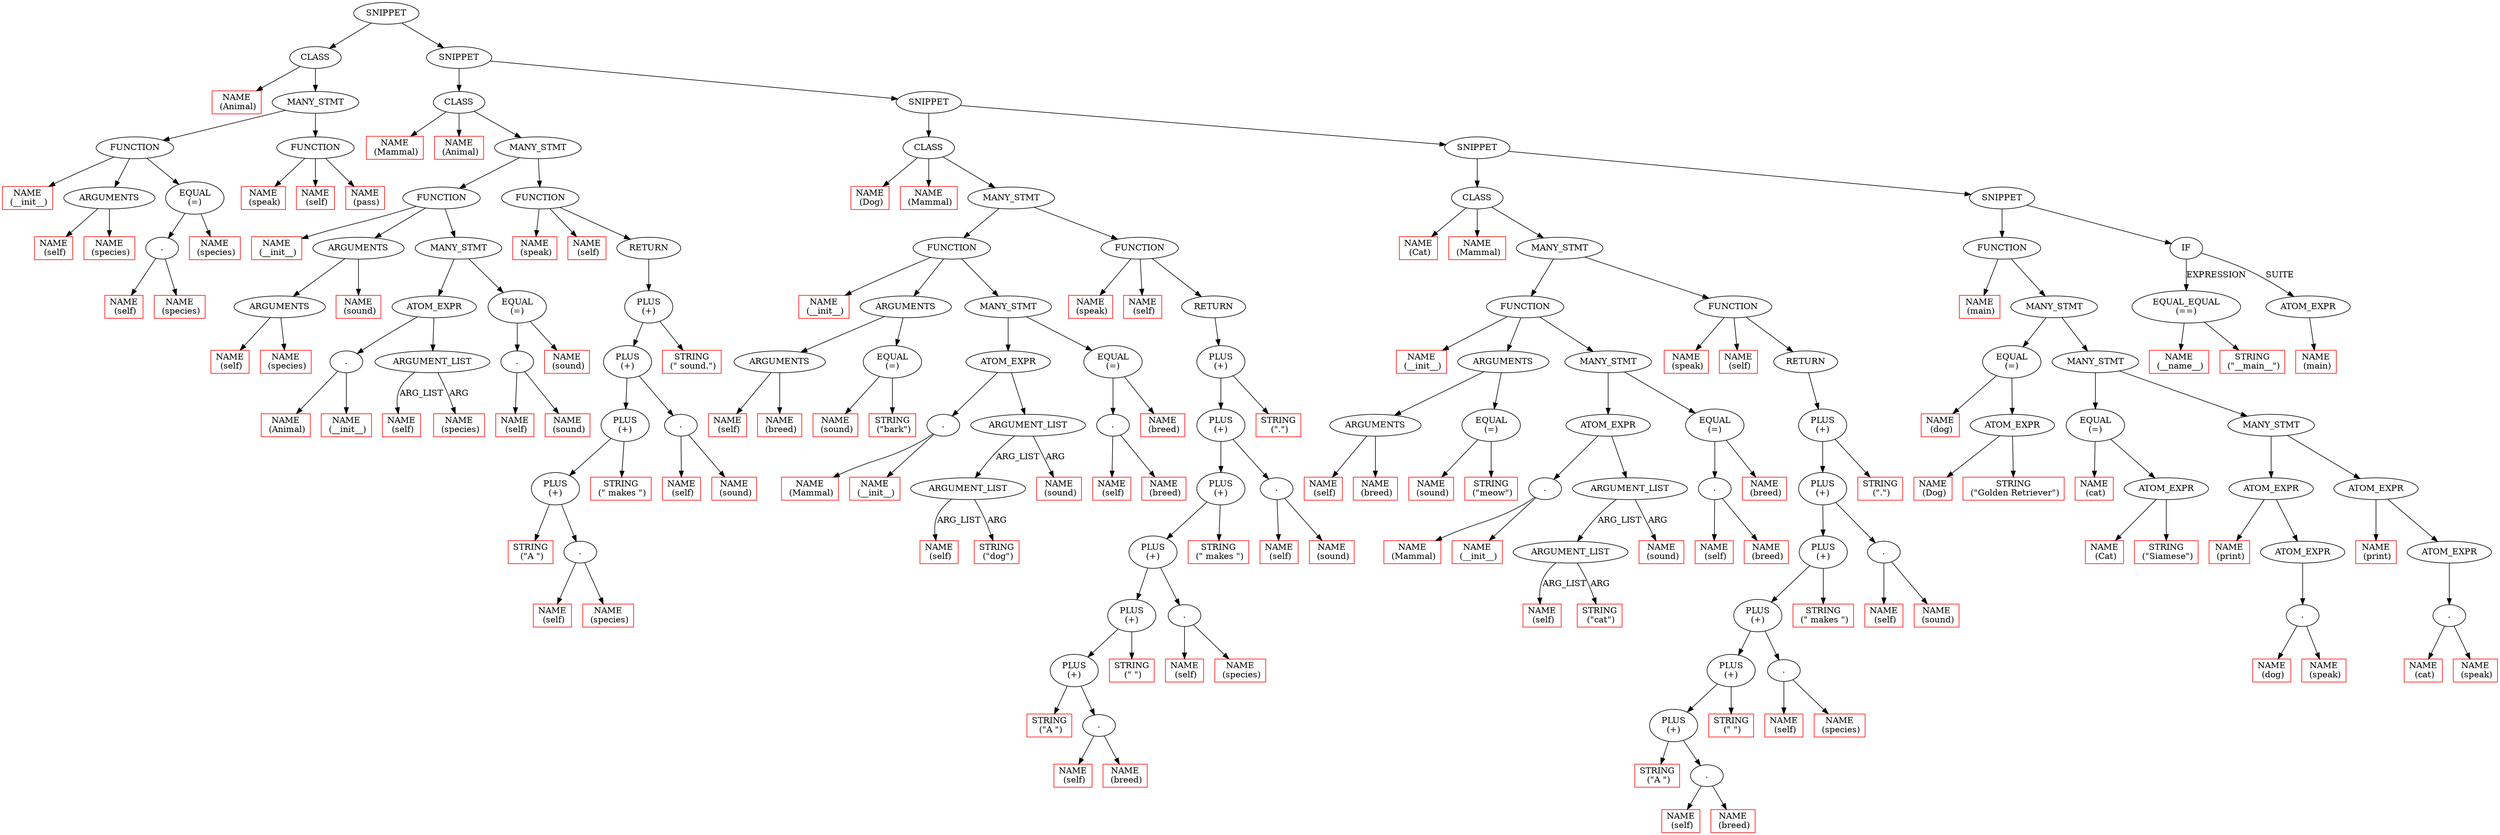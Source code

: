 digraph ASTVisual {
 ordering = out ;
10 [ label="NAME
 (self)", color = "red", shape="box"]
20 [ label="NAME
 (species)", color = "red", shape="box"]
30 [ label="ARGUMENTS"]
40 [ label="NAME
 (self)", color = "red", shape="box"]
50 [ label="."]
60 [ label="NAME
 (species)", color = "red", shape="box"]
70 [ label="NAME
 (species)", color = "red", shape="box"]
80 [ label="EQUAL
(=)"]
90 [ label="FUNCTION"]
100 [ label="NAME
 (__init__)", color = "red", shape="box"]
110 [ label="NAME
 (self)", color = "red", shape="box"]
120 [ label="NAME
 (pass)", color = "red", shape="box"]
130 [ label="FUNCTION"]
140 [ label="NAME
 (speak)", color = "red", shape="box"]
150 [ label="MANY_STMT"]
160 [ label="CLASS"]
170 [ label="NAME
 (Animal)", color = "red", shape="box"]
180 [ label="NAME
 (Animal)", color = "red", shape="box"]
190 [ label="NAME
 (self)", color = "red", shape="box"]
200 [ label="NAME
 (species)", color = "red", shape="box"]
210 [ label="ARGUMENTS"]
220 [ label="NAME
 (sound)", color = "red", shape="box"]
230 [ label="ARGUMENTS"]
240 [ label="NAME
 (Animal)", color = "red", shape="box"]
250 [ label="."]
260 [ label="NAME
 (__init__)", color = "red", shape="box"]
270 [ label="NAME
 (self)", color = "red", shape="box"]
280 [ label="NAME
 (species)", color = "red", shape="box"]
290 [ label="ARGUMENT_LIST"]
300 [ label="ATOM_EXPR"]
310 [ label="NAME
 (self)", color = "red", shape="box"]
320 [ label="."]
330 [ label="NAME
 (sound)", color = "red", shape="box"]
340 [ label="NAME
 (sound)", color = "red", shape="box"]
350 [ label="EQUAL
(=)"]
360 [ label="MANY_STMT"]
370 [ label="FUNCTION"]
380 [ label="NAME
 (__init__)", color = "red", shape="box"]
390 [ label="NAME
 (self)", color = "red", shape="box"]
400 [ label="STRING
 (\"A \")", color = "red", shape="box"]
410 [ label="NAME
 (self)", color = "red", shape="box"]
420 [ label="."]
430 [ label="NAME
 (species)", color = "red", shape="box"]
440 [ label="PLUS
(+)"]
450 [ label="STRING
 (\" makes \")", color = "red", shape="box"]
460 [ label="PLUS
(+)"]
470 [ label="NAME
 (self)", color = "red", shape="box"]
480 [ label="."]
490 [ label="NAME
 (sound)", color = "red", shape="box"]
500 [ label="PLUS
(+)"]
510 [ label="STRING
 (\" sound.\")", color = "red", shape="box"]
520 [ label="PLUS
(+)"]
530 [ label="RETURN"]
540 [ label="FUNCTION"]
550 [ label="NAME
 (speak)", color = "red", shape="box"]
560 [ label="MANY_STMT"]
570 [ label="CLASS"]
580 [ label="NAME
 (Mammal)", color = "red", shape="box"]
590 [ label="NAME
 (Mammal)", color = "red", shape="box"]
600 [ label="NAME
 (self)", color = "red", shape="box"]
610 [ label="NAME
 (breed)", color = "red", shape="box"]
620 [ label="ARGUMENTS"]
630 [ label="NAME
 (sound)", color = "red", shape="box"]
640 [ label="STRING
 (\"bark\")", color = "red", shape="box"]
650 [ label="EQUAL
(=)"]
660 [ label="ARGUMENTS"]
670 [ label="NAME
 (Mammal)", color = "red", shape="box"]
680 [ label="."]
690 [ label="NAME
 (__init__)", color = "red", shape="box"]
700 [ label="NAME
 (self)", color = "red", shape="box"]
710 [ label="STRING
 (\"dog\")", color = "red", shape="box"]
720 [ label="ARGUMENT_LIST"]
730 [ label="NAME
 (sound)", color = "red", shape="box"]
740 [ label="ARGUMENT_LIST"]
750 [ label="ATOM_EXPR"]
760 [ label="NAME
 (self)", color = "red", shape="box"]
770 [ label="."]
780 [ label="NAME
 (breed)", color = "red", shape="box"]
790 [ label="NAME
 (breed)", color = "red", shape="box"]
800 [ label="EQUAL
(=)"]
810 [ label="MANY_STMT"]
820 [ label="FUNCTION"]
830 [ label="NAME
 (__init__)", color = "red", shape="box"]
840 [ label="NAME
 (self)", color = "red", shape="box"]
850 [ label="STRING
 (\"A \")", color = "red", shape="box"]
860 [ label="NAME
 (self)", color = "red", shape="box"]
870 [ label="."]
880 [ label="NAME
 (breed)", color = "red", shape="box"]
890 [ label="PLUS
(+)"]
900 [ label="STRING
 (\" \")", color = "red", shape="box"]
910 [ label="PLUS
(+)"]
920 [ label="NAME
 (self)", color = "red", shape="box"]
930 [ label="."]
940 [ label="NAME
 (species)", color = "red", shape="box"]
950 [ label="PLUS
(+)"]
960 [ label="STRING
 (\" makes \")", color = "red", shape="box"]
970 [ label="PLUS
(+)"]
980 [ label="NAME
 (self)", color = "red", shape="box"]
990 [ label="."]
1000 [ label="NAME
 (sound)", color = "red", shape="box"]
1010 [ label="PLUS
(+)"]
1020 [ label="STRING
 (\".\")", color = "red", shape="box"]
1030 [ label="PLUS
(+)"]
1040 [ label="RETURN"]
1050 [ label="FUNCTION"]
1060 [ label="NAME
 (speak)", color = "red", shape="box"]
1070 [ label="MANY_STMT"]
1080 [ label="CLASS"]
1090 [ label="NAME
 (Dog)", color = "red", shape="box"]
1100 [ label="NAME
 (Mammal)", color = "red", shape="box"]
1110 [ label="NAME
 (self)", color = "red", shape="box"]
1120 [ label="NAME
 (breed)", color = "red", shape="box"]
1130 [ label="ARGUMENTS"]
1140 [ label="NAME
 (sound)", color = "red", shape="box"]
1150 [ label="STRING
 (\"meow\")", color = "red", shape="box"]
1160 [ label="EQUAL
(=)"]
1170 [ label="ARGUMENTS"]
1180 [ label="NAME
 (Mammal)", color = "red", shape="box"]
1190 [ label="."]
1200 [ label="NAME
 (__init__)", color = "red", shape="box"]
1210 [ label="NAME
 (self)", color = "red", shape="box"]
1220 [ label="STRING
 (\"cat\")", color = "red", shape="box"]
1230 [ label="ARGUMENT_LIST"]
1240 [ label="NAME
 (sound)", color = "red", shape="box"]
1250 [ label="ARGUMENT_LIST"]
1260 [ label="ATOM_EXPR"]
1270 [ label="NAME
 (self)", color = "red", shape="box"]
1280 [ label="."]
1290 [ label="NAME
 (breed)", color = "red", shape="box"]
1300 [ label="NAME
 (breed)", color = "red", shape="box"]
1310 [ label="EQUAL
(=)"]
1320 [ label="MANY_STMT"]
1330 [ label="FUNCTION"]
1340 [ label="NAME
 (__init__)", color = "red", shape="box"]
1350 [ label="NAME
 (self)", color = "red", shape="box"]
1360 [ label="STRING
 (\"A \")", color = "red", shape="box"]
1370 [ label="NAME
 (self)", color = "red", shape="box"]
1380 [ label="."]
1390 [ label="NAME
 (breed)", color = "red", shape="box"]
1400 [ label="PLUS
(+)"]
1410 [ label="STRING
 (\" \")", color = "red", shape="box"]
1420 [ label="PLUS
(+)"]
1430 [ label="NAME
 (self)", color = "red", shape="box"]
1440 [ label="."]
1450 [ label="NAME
 (species)", color = "red", shape="box"]
1460 [ label="PLUS
(+)"]
1470 [ label="STRING
 (\" makes \")", color = "red", shape="box"]
1480 [ label="PLUS
(+)"]
1490 [ label="NAME
 (self)", color = "red", shape="box"]
1500 [ label="."]
1510 [ label="NAME
 (sound)", color = "red", shape="box"]
1520 [ label="PLUS
(+)"]
1530 [ label="STRING
 (\".\")", color = "red", shape="box"]
1540 [ label="PLUS
(+)"]
1550 [ label="RETURN"]
1560 [ label="FUNCTION"]
1570 [ label="NAME
 (speak)", color = "red", shape="box"]
1580 [ label="MANY_STMT"]
1590 [ label="CLASS"]
1600 [ label="NAME
 (Cat)", color = "red", shape="box"]
1610 [ label="NAME
 (dog)", color = "red", shape="box"]
1620 [ label="NAME
 (Dog)", color = "red", shape="box"]
1630 [ label="STRING
 (\"Golden Retriever\")", color = "red", shape="box"]
1640 [ label="ATOM_EXPR"]
1650 [ label="EQUAL
(=)"]
1660 [ label="NAME
 (cat)", color = "red", shape="box"]
1670 [ label="NAME
 (Cat)", color = "red", shape="box"]
1680 [ label="STRING
 (\"Siamese\")", color = "red", shape="box"]
1690 [ label="ATOM_EXPR"]
1700 [ label="EQUAL
(=)"]
1710 [ label="NAME
 (print)", color = "red", shape="box"]
1720 [ label="NAME
 (dog)", color = "red", shape="box"]
1730 [ label="."]
1740 [ label="NAME
 (speak)", color = "red", shape="box"]
1760 [ label="ATOM_EXPR"]
1770 [ label="ATOM_EXPR"]
1780 [ label="NAME
 (print)", color = "red", shape="box"]
1790 [ label="NAME
 (cat)", color = "red", shape="box"]
1800 [ label="."]
1810 [ label="NAME
 (speak)", color = "red", shape="box"]
1830 [ label="ATOM_EXPR"]
1840 [ label="ATOM_EXPR"]
1850 [ label="MANY_STMT"]
1860 [ label="MANY_STMT"]
1870 [ label="MANY_STMT"]
1880 [ label="FUNCTION"]
1890 [ label="NAME
 (main)", color = "red", shape="box"]
1900 [ label="NAME
 (__name__)", color = "red", shape="box"]
1910 [ label="EQUAL_EQUAL
(==)"]
1920 [ label="STRING
 (\"__main__\")", color = "red", shape="box"]
1930 [ label="NAME
 (main)", color = "red", shape="box"]
1950 [ label="ATOM_EXPR"]
1960 [ label="IF"]
1970 [ label="SNIPPET"]
1980 [ label="SNIPPET"]
1990 [ label="SNIPPET"]
2000 [ label="SNIPPET"]
2010 [ label="SNIPPET"]
30 -> 10[ label=""]
30 -> 20[ label=""]
50 -> 40[ label=""]
50 -> 60[ label=""]
80 -> 50[ label=""]
80 -> 70[ label=""]
90 -> 100[ label=""]
90 -> 30[ label=""]
90 -> 80[ label=""]
130 -> 140[ label=""]
130 -> 110[ label=""]
130 -> 120[ label=""]
150 -> 90[ label=""]
150 -> 130[ label=""]
160 -> 170[ label=""]
160 -> 150[ label=""]
210 -> 190[ label=""]
210 -> 200[ label=""]
230 -> 210[ label=""]
230 -> 220[ label=""]
250 -> 240[ label=""]
250 -> 260[ label=""]
290 -> 270[ label="ARG_LIST"]
290 -> 280[ label="ARG"]
300 -> 250[ label=""]
300 -> 290[ label=""]
320 -> 310[ label=""]
320 -> 330[ label=""]
350 -> 320[ label=""]
350 -> 340[ label=""]
360 -> 300[ label=""]
360 -> 350[ label=""]
370 -> 380[ label=""]
370 -> 230[ label=""]
370 -> 360[ label=""]
420 -> 410[ label=""]
420 -> 430[ label=""]
440 -> 400[ label=""]
440 -> 420[ label=""]
460 -> 440[ label=""]
460 -> 450[ label=""]
480 -> 470[ label=""]
480 -> 490[ label=""]
500 -> 460[ label=""]
500 -> 480[ label=""]
520 -> 500[ label=""]
520 -> 510[ label=""]
530 -> 520[ label=""]
540 -> 550[ label=""]
540 -> 390[ label=""]
540 -> 530[ label=""]
560 -> 370[ label=""]
560 -> 540[ label=""]
570 -> 580[ label=""]
570 -> 180[ label=""]
570 -> 560[ label=""]
620 -> 600[ label=""]
620 -> 610[ label=""]
650 -> 630[ label=""]
650 -> 640[ label=""]
660 -> 620[ label=""]
660 -> 650[ label=""]
680 -> 670[ label=""]
680 -> 690[ label=""]
720 -> 700[ label="ARG_LIST"]
720 -> 710[ label="ARG"]
740 -> 720[ label="ARG_LIST"]
740 -> 730[ label="ARG"]
750 -> 680[ label=""]
750 -> 740[ label=""]
770 -> 760[ label=""]
770 -> 780[ label=""]
800 -> 770[ label=""]
800 -> 790[ label=""]
810 -> 750[ label=""]
810 -> 800[ label=""]
820 -> 830[ label=""]
820 -> 660[ label=""]
820 -> 810[ label=""]
870 -> 860[ label=""]
870 -> 880[ label=""]
890 -> 850[ label=""]
890 -> 870[ label=""]
910 -> 890[ label=""]
910 -> 900[ label=""]
930 -> 920[ label=""]
930 -> 940[ label=""]
950 -> 910[ label=""]
950 -> 930[ label=""]
970 -> 950[ label=""]
970 -> 960[ label=""]
990 -> 980[ label=""]
990 -> 1000[ label=""]
1010 -> 970[ label=""]
1010 -> 990[ label=""]
1030 -> 1010[ label=""]
1030 -> 1020[ label=""]
1040 -> 1030[ label=""]
1050 -> 1060[ label=""]
1050 -> 840[ label=""]
1050 -> 1040[ label=""]
1070 -> 820[ label=""]
1070 -> 1050[ label=""]
1080 -> 1090[ label=""]
1080 -> 590[ label=""]
1080 -> 1070[ label=""]
1130 -> 1110[ label=""]
1130 -> 1120[ label=""]
1160 -> 1140[ label=""]
1160 -> 1150[ label=""]
1170 -> 1130[ label=""]
1170 -> 1160[ label=""]
1190 -> 1180[ label=""]
1190 -> 1200[ label=""]
1230 -> 1210[ label="ARG_LIST"]
1230 -> 1220[ label="ARG"]
1250 -> 1230[ label="ARG_LIST"]
1250 -> 1240[ label="ARG"]
1260 -> 1190[ label=""]
1260 -> 1250[ label=""]
1280 -> 1270[ label=""]
1280 -> 1290[ label=""]
1310 -> 1280[ label=""]
1310 -> 1300[ label=""]
1320 -> 1260[ label=""]
1320 -> 1310[ label=""]
1330 -> 1340[ label=""]
1330 -> 1170[ label=""]
1330 -> 1320[ label=""]
1380 -> 1370[ label=""]
1380 -> 1390[ label=""]
1400 -> 1360[ label=""]
1400 -> 1380[ label=""]
1420 -> 1400[ label=""]
1420 -> 1410[ label=""]
1440 -> 1430[ label=""]
1440 -> 1450[ label=""]
1460 -> 1420[ label=""]
1460 -> 1440[ label=""]
1480 -> 1460[ label=""]
1480 -> 1470[ label=""]
1500 -> 1490[ label=""]
1500 -> 1510[ label=""]
1520 -> 1480[ label=""]
1520 -> 1500[ label=""]
1540 -> 1520[ label=""]
1540 -> 1530[ label=""]
1550 -> 1540[ label=""]
1560 -> 1570[ label=""]
1560 -> 1350[ label=""]
1560 -> 1550[ label=""]
1580 -> 1330[ label=""]
1580 -> 1560[ label=""]
1590 -> 1600[ label=""]
1590 -> 1100[ label=""]
1590 -> 1580[ label=""]
1640 -> 1620[ label=""]
1640 -> 1630[ label=""]
1650 -> 1610[ label=""]
1650 -> 1640[ label=""]
1690 -> 1670[ label=""]
1690 -> 1680[ label=""]
1700 -> 1660[ label=""]
1700 -> 1690[ label=""]
1730 -> 1720[ label=""]
1730 -> 1740[ label=""]
1760 -> 1730[ label=""]
1770 -> 1710[ label=""]
1770 -> 1760[ label=""]
1800 -> 1790[ label=""]
1800 -> 1810[ label=""]
1830 -> 1800[ label=""]
1840 -> 1780[ label=""]
1840 -> 1830[ label=""]
1850 -> 1770[ label=""]
1850 -> 1840[ label=""]
1860 -> 1700[ label=""]
1860 -> 1850[ label=""]
1870 -> 1650[ label=""]
1870 -> 1860[ label=""]
1880 -> 1890[ label=""]
1880 -> 1870[ label=""]
1910 -> 1900[ label=""]
1910 -> 1920[ label=""]
1950 -> 1930[ label=""]
1960 -> 1910[ label="EXPRESSION"]
1960 -> 1950[ label="SUITE"]
1970 -> 1880[ label=""]
1970 -> 1960[ label=""]
1980 -> 1590[ label=""]
1980 -> 1970[ label=""]
1990 -> 1080[ label=""]
1990 -> 1980[ label=""]
2000 -> 570[ label=""]
2000 -> 1990[ label=""]
2010 -> 160[ label=""]
2010 -> 2000[ label=""]
  }
